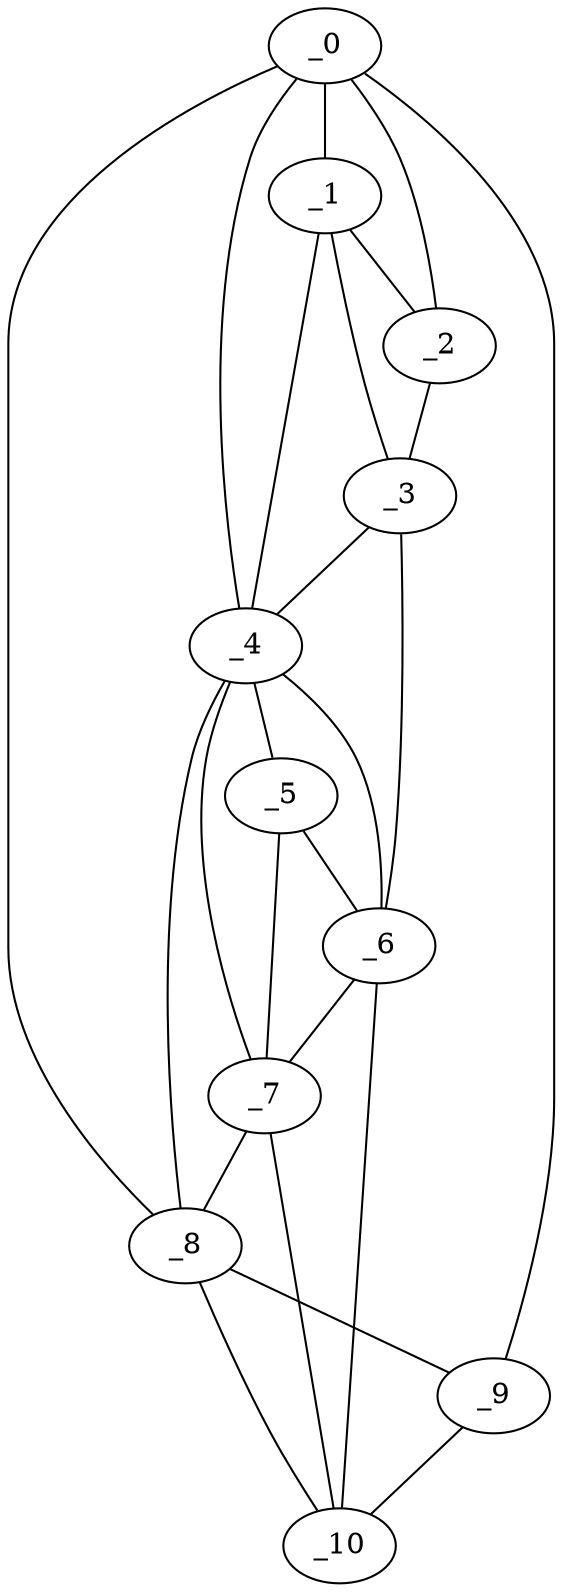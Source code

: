 graph "obj85__255.gxl" {
	_0	 [x=5,
		y=60];
	_1	 [x=34,
		y=30];
	_0 -- _1	 [valence=2];
	_2	 [x=36,
		y=18];
	_0 -- _2	 [valence=1];
	_4	 [x=86,
		y=47];
	_0 -- _4	 [valence=2];
	_8	 [x=122,
		y=94];
	_0 -- _8	 [valence=2];
	_9	 [x=124,
		y=100];
	_0 -- _9	 [valence=1];
	_1 -- _2	 [valence=2];
	_3	 [x=81,
		y=14];
	_1 -- _3	 [valence=2];
	_1 -- _4	 [valence=2];
	_2 -- _3	 [valence=1];
	_3 -- _4	 [valence=2];
	_6	 [x=92,
		y=28];
	_3 -- _6	 [valence=1];
	_5	 [x=91,
		y=41];
	_4 -- _5	 [valence=2];
	_4 -- _6	 [valence=2];
	_7	 [x=98,
		y=50];
	_4 -- _7	 [valence=1];
	_4 -- _8	 [valence=2];
	_5 -- _6	 [valence=1];
	_5 -- _7	 [valence=2];
	_6 -- _7	 [valence=2];
	_10	 [x=125,
		y=84];
	_6 -- _10	 [valence=1];
	_7 -- _8	 [valence=2];
	_7 -- _10	 [valence=2];
	_8 -- _9	 [valence=2];
	_8 -- _10	 [valence=1];
	_9 -- _10	 [valence=1];
}
